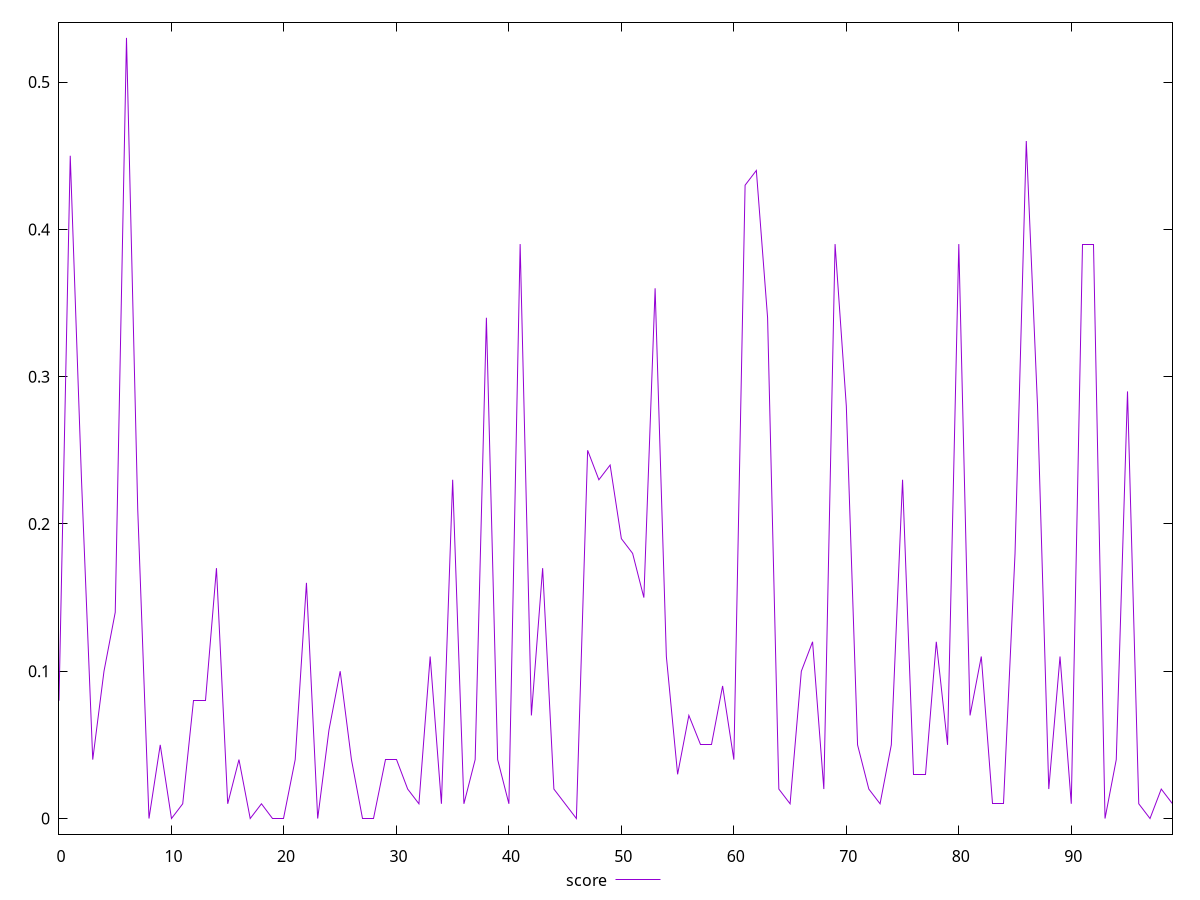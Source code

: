 reset

$score <<EOF
0 0.08
1 0.45
2 0.23
3 0.04
4 0.1
5 0.14
6 0.53
7 0.21
8 0
9 0.05
10 0
11 0.01
12 0.08
13 0.08
14 0.17
15 0.01
16 0.04
17 0
18 0.01
19 0
20 0
21 0.04
22 0.16
23 0
24 0.06
25 0.1
26 0.04
27 0
28 0
29 0.04
30 0.04
31 0.02
32 0.01
33 0.11
34 0.01
35 0.23
36 0.01
37 0.04
38 0.34
39 0.04
40 0.01
41 0.39
42 0.07
43 0.17
44 0.02
45 0.01
46 0
47 0.25
48 0.23
49 0.24
50 0.19
51 0.18
52 0.15
53 0.36
54 0.11
55 0.03
56 0.07
57 0.05
58 0.05
59 0.09
60 0.04
61 0.43
62 0.44
63 0.34
64 0.02
65 0.01
66 0.1
67 0.12
68 0.02
69 0.39
70 0.28
71 0.05
72 0.02
73 0.01
74 0.05
75 0.23
76 0.03
77 0.03
78 0.12
79 0.05
80 0.39
81 0.07
82 0.11
83 0.01
84 0.01
85 0.18
86 0.46
87 0.28
88 0.02
89 0.11
90 0.01
91 0.39
92 0.39
93 0
94 0.04
95 0.29
96 0.01
97 0
98 0.02
99 0.01
EOF

set key outside below
set xrange [0:99]
set yrange [-0.0106:0.5406000000000001]
set trange [-0.0106:0.5406000000000001]
set terminal svg size 640, 500 enhanced background rgb 'white'
set output "report_00015_2021-02-09T16-11-33.973Z/total-blocking-time/samples/pages+cached/score/values.svg"

plot $score title "score" with line

reset
